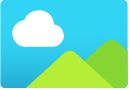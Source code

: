 <mxfile version="16.6.1" type="github">
  <diagram id="R2Fs3bJeJrh7fFrcBk27" name="Page-1">
    <mxGraphModel dx="942" dy="614" grid="1" gridSize="10" guides="1" tooltips="1" connect="1" arrows="1" fold="1" page="1" pageScale="1" pageWidth="827" pageHeight="1169" math="0" shadow="0">
      <root>
        <mxCell id="0" />
        <mxCell id="1" parent="0" />
        <mxCell id="n79x1sxixXkn9saHMdTL-1" value="" style="aspect=fixed;html=1;points=[];align=center;image;fontSize=12;image=img/lib/azure2/general/Image.svg;" vertex="1" parent="1">
          <mxGeometry x="350" y="170" width="64" height="44" as="geometry" />
        </mxCell>
      </root>
    </mxGraphModel>
  </diagram>
</mxfile>
